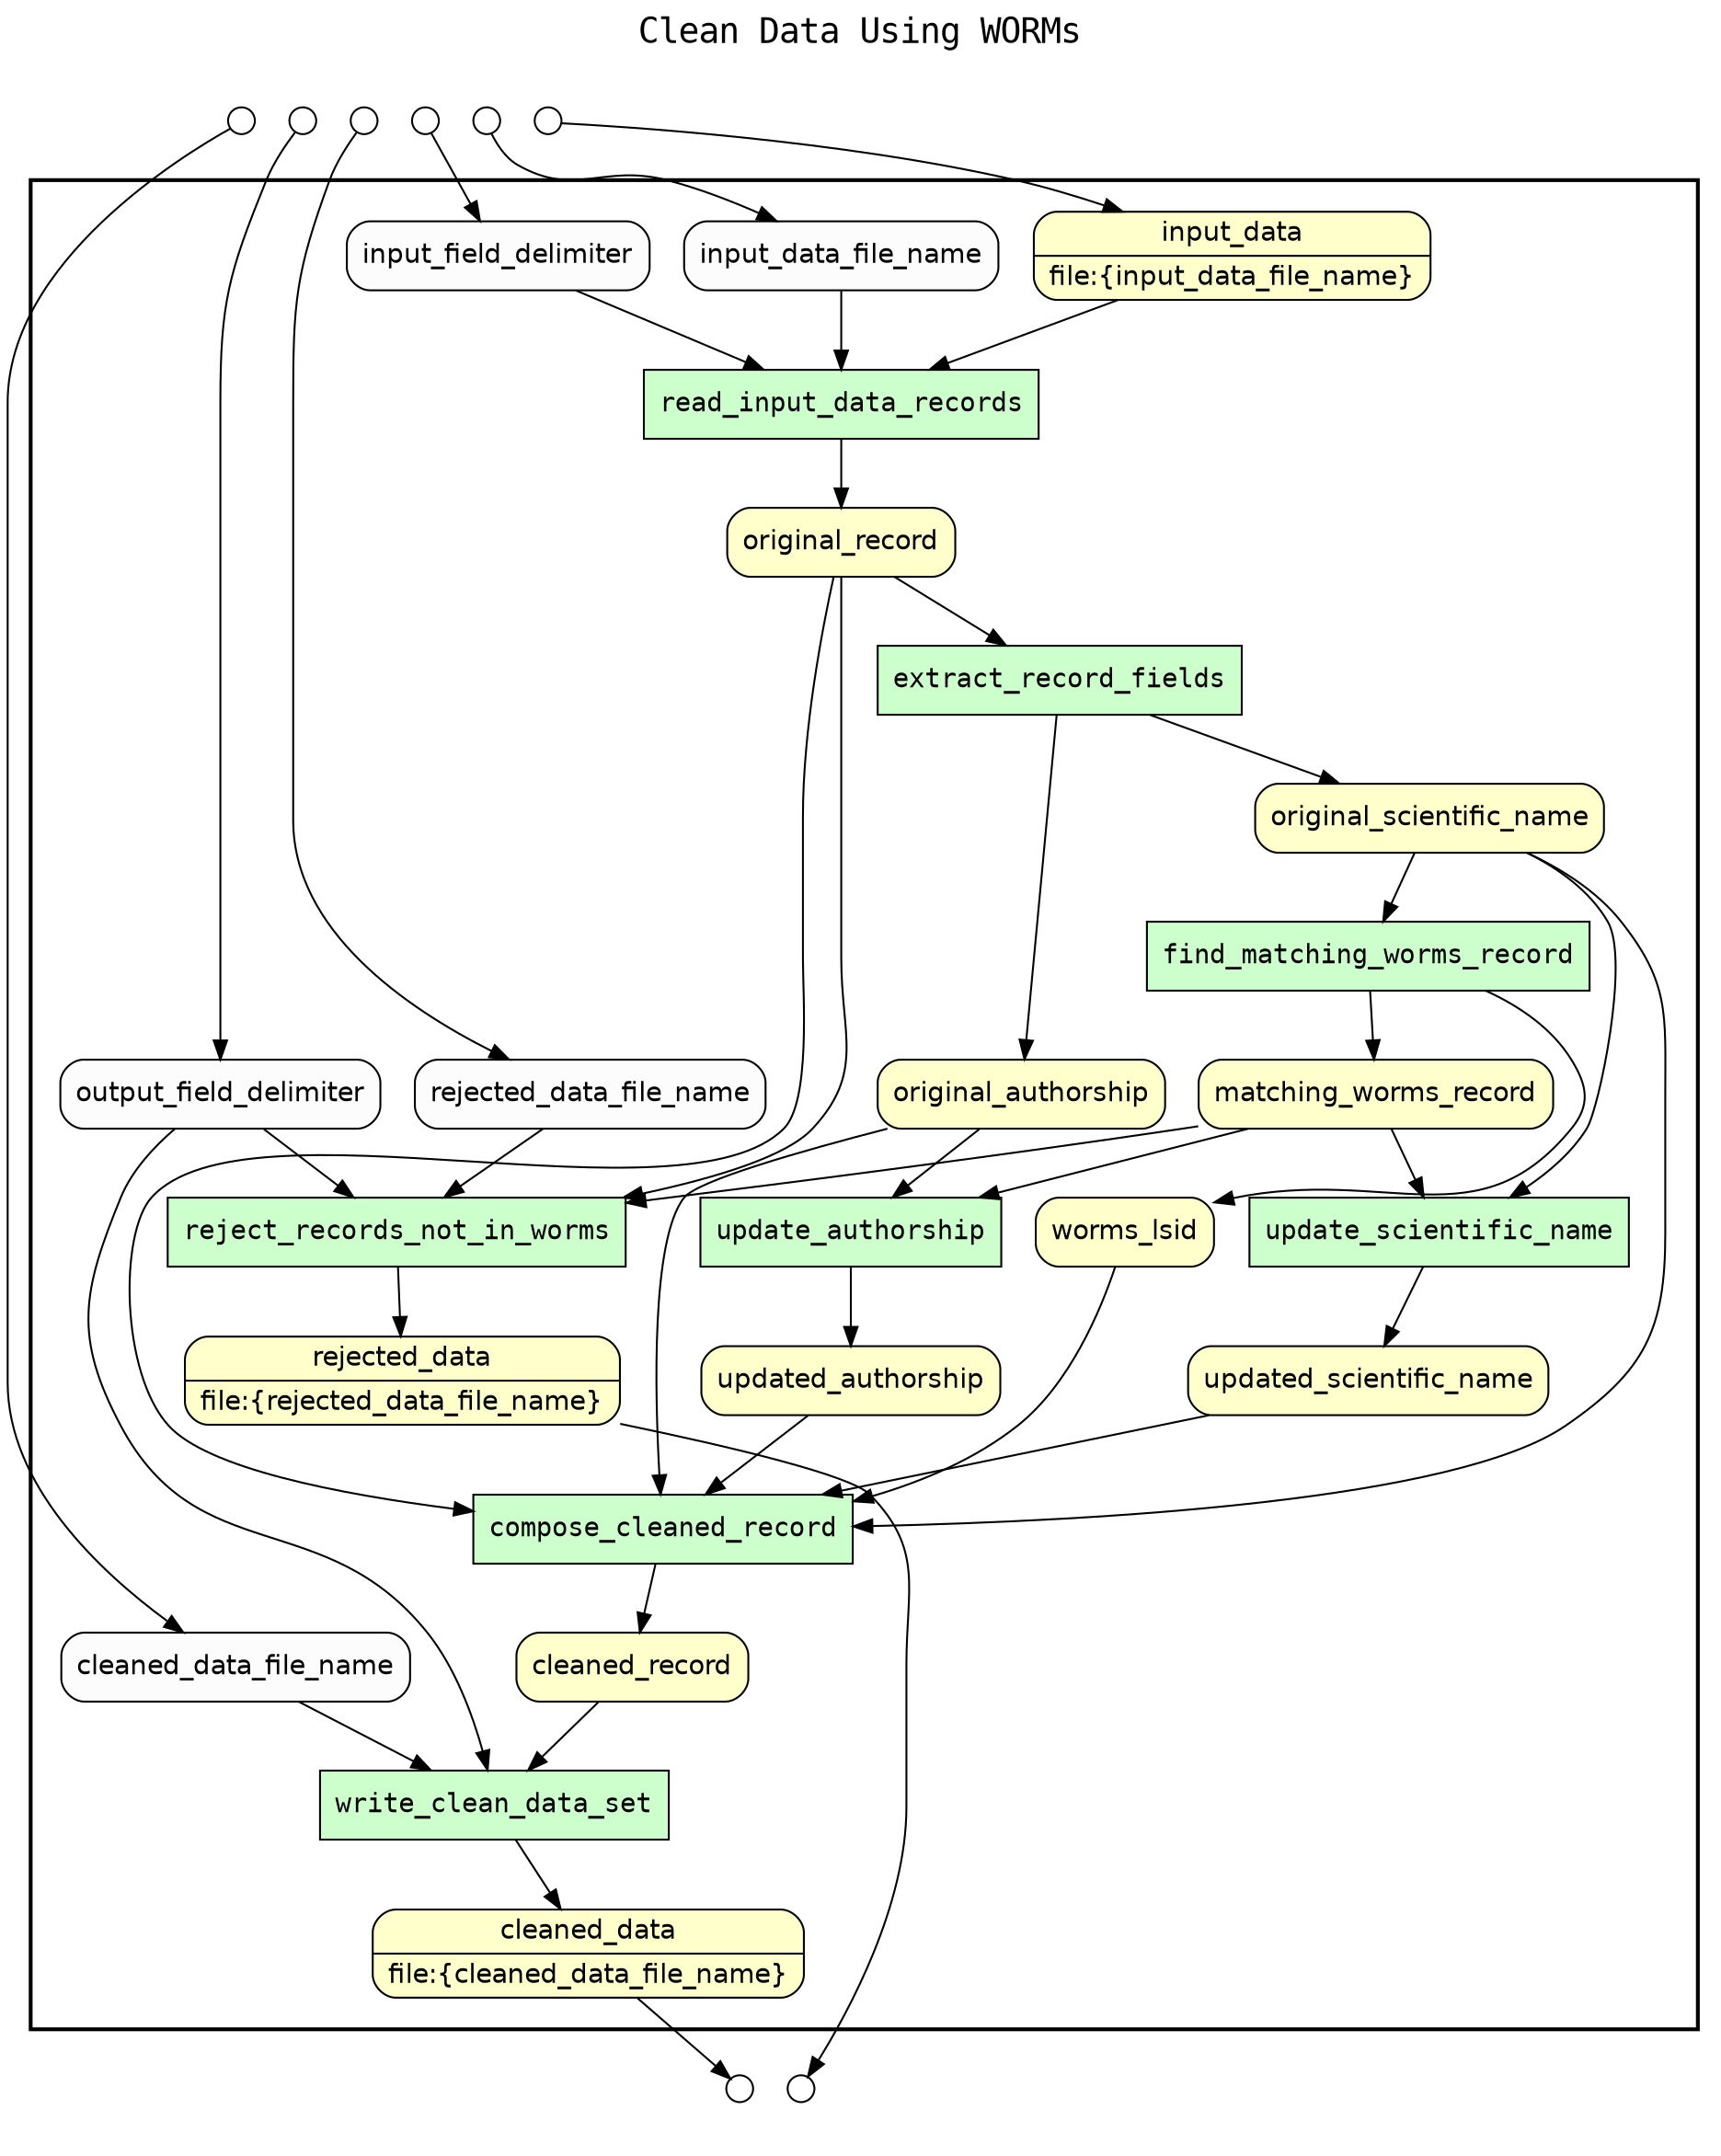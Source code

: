 digraph Workflow {
rankdir=TB
fontname=Courier; fontsize=18; labelloc=t
label="Clean Data Using WORMs"
subgraph cluster_workflow_box_outer { label=""; color=black; penwidth=2
subgraph cluster_workflow_box_inner { label=""; color=white
node[shape=box style=filled fillcolor="#CCFFCC" peripheries=1 fontname=Courier]
read_input_data_records
extract_record_fields
find_matching_worms_record
reject_records_not_in_worms
update_scientific_name
update_authorship
compose_cleaned_record
write_clean_data_set
node[shape=box style="rounded,filled" fillcolor="#FFFFCC" peripheries=1 fontname=Helvetica]
cleaned_data [shape=record rankdir=LR label="{<f0> cleaned_data |<f1> file\:\{cleaned_data_file_name\}}"];
rejected_data [shape=record rankdir=LR label="{<f0> rejected_data |<f1> file\:\{rejected_data_file_name\}}"];
input_data [shape=record rankdir=LR label="{<f0> input_data |<f1> file\:\{input_data_file_name\}}"];
original_record
original_scientific_name
matching_worms_record
original_authorship
worms_lsid
updated_scientific_name
updated_authorship
cleaned_record
node[shape=box style="rounded,filled" fillcolor="#FCFCFC" peripheries=1 fontname=Helvetica]
input_data_file_name
input_field_delimiter
rejected_data_file_name
output_field_delimiter
cleaned_data_file_name
read_input_data_records -> original_record
input_data_file_name -> read_input_data_records
input_field_delimiter -> read_input_data_records
input_data -> read_input_data_records
extract_record_fields -> original_scientific_name
extract_record_fields -> original_authorship
original_record -> extract_record_fields
find_matching_worms_record -> matching_worms_record
find_matching_worms_record -> worms_lsid
original_scientific_name -> find_matching_worms_record
reject_records_not_in_worms -> rejected_data
original_record -> reject_records_not_in_worms
matching_worms_record -> reject_records_not_in_worms
rejected_data_file_name -> reject_records_not_in_worms
output_field_delimiter -> reject_records_not_in_worms
update_scientific_name -> updated_scientific_name
original_scientific_name -> update_scientific_name
matching_worms_record -> update_scientific_name
update_authorship -> updated_authorship
matching_worms_record -> update_authorship
original_authorship -> update_authorship
compose_cleaned_record -> cleaned_record
original_record -> compose_cleaned_record
worms_lsid -> compose_cleaned_record
updated_scientific_name -> compose_cleaned_record
original_scientific_name -> compose_cleaned_record
updated_authorship -> compose_cleaned_record
original_authorship -> compose_cleaned_record
write_clean_data_set -> cleaned_data
cleaned_data_file_name -> write_clean_data_set
output_field_delimiter -> write_clean_data_set
cleaned_record -> write_clean_data_set
}}
subgraph cluster_input_ports_group_outer { label=""; color=white
subgraph cluster_input_ports_group_inner { label=""; color=white
node[shape=circle style="rounded,filled" fillcolor="#FFFFFF" peripheries=1 fontname=Helvetica width=0.2]
input_data_file_name_input_port [label=""]
cleaned_data_file_name_input_port [label=""]
rejected_data_file_name_input_port [label=""]
input_field_delimiter_input_port [label=""]
output_field_delimiter_input_port [label=""]
input_data_input_port [label=""]
}}
subgraph cluster_output_ports_group_outer { label=""; color=white
subgraph cluster_output_ports_group_inner { label=""; color=white
node[shape=circle style="rounded,filled" fillcolor="#FFFFFF" peripheries=1 fontname=Helvetica width=0.2]
cleaned_data_output_port [label=""]
rejected_data_output_port [label=""]
}}
input_data_file_name_input_port -> input_data_file_name
cleaned_data_file_name_input_port -> cleaned_data_file_name
rejected_data_file_name_input_port -> rejected_data_file_name
input_field_delimiter_input_port -> input_field_delimiter
output_field_delimiter_input_port -> output_field_delimiter
input_data_input_port -> input_data
cleaned_data -> cleaned_data_output_port
rejected_data -> rejected_data_output_port
}
